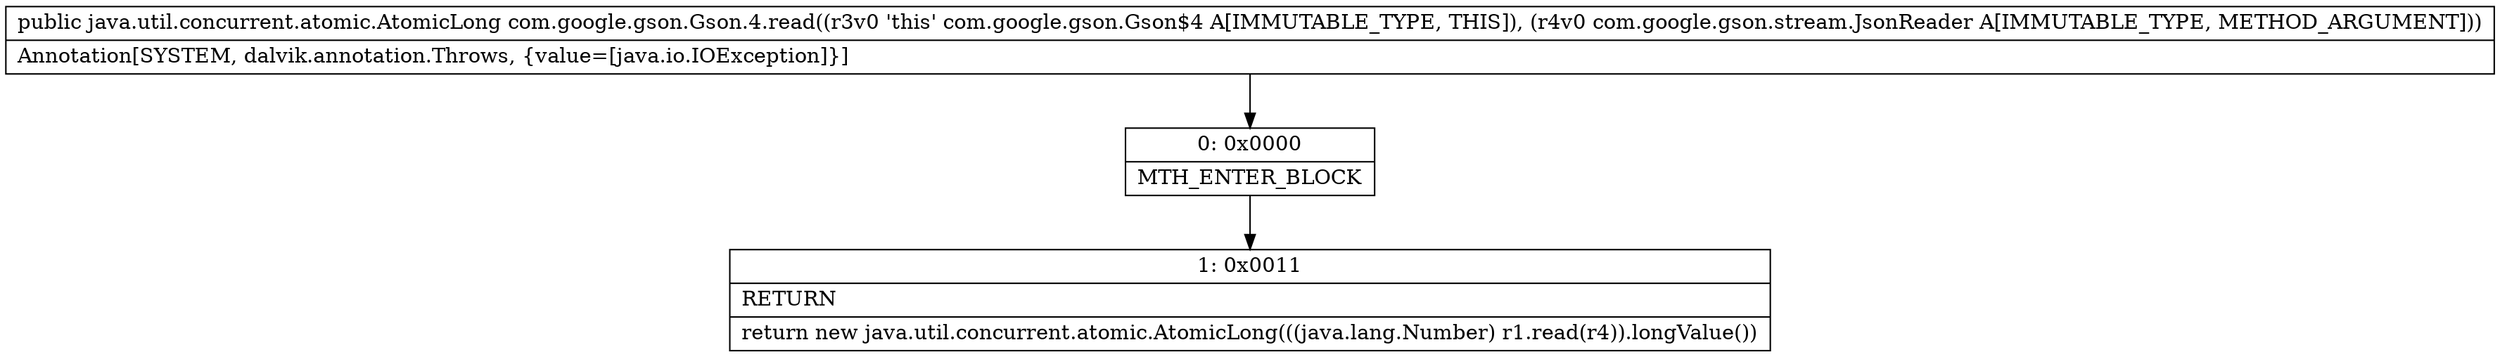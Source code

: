 digraph "CFG forcom.google.gson.Gson.4.read(Lcom\/google\/gson\/stream\/JsonReader;)Ljava\/util\/concurrent\/atomic\/AtomicLong;" {
Node_0 [shape=record,label="{0\:\ 0x0000|MTH_ENTER_BLOCK\l}"];
Node_1 [shape=record,label="{1\:\ 0x0011|RETURN\l|return new java.util.concurrent.atomic.AtomicLong(((java.lang.Number) r1.read(r4)).longValue())\l}"];
MethodNode[shape=record,label="{public java.util.concurrent.atomic.AtomicLong com.google.gson.Gson.4.read((r3v0 'this' com.google.gson.Gson$4 A[IMMUTABLE_TYPE, THIS]), (r4v0 com.google.gson.stream.JsonReader A[IMMUTABLE_TYPE, METHOD_ARGUMENT]))  | Annotation[SYSTEM, dalvik.annotation.Throws, \{value=[java.io.IOException]\}]\l}"];
MethodNode -> Node_0;
Node_0 -> Node_1;
}

